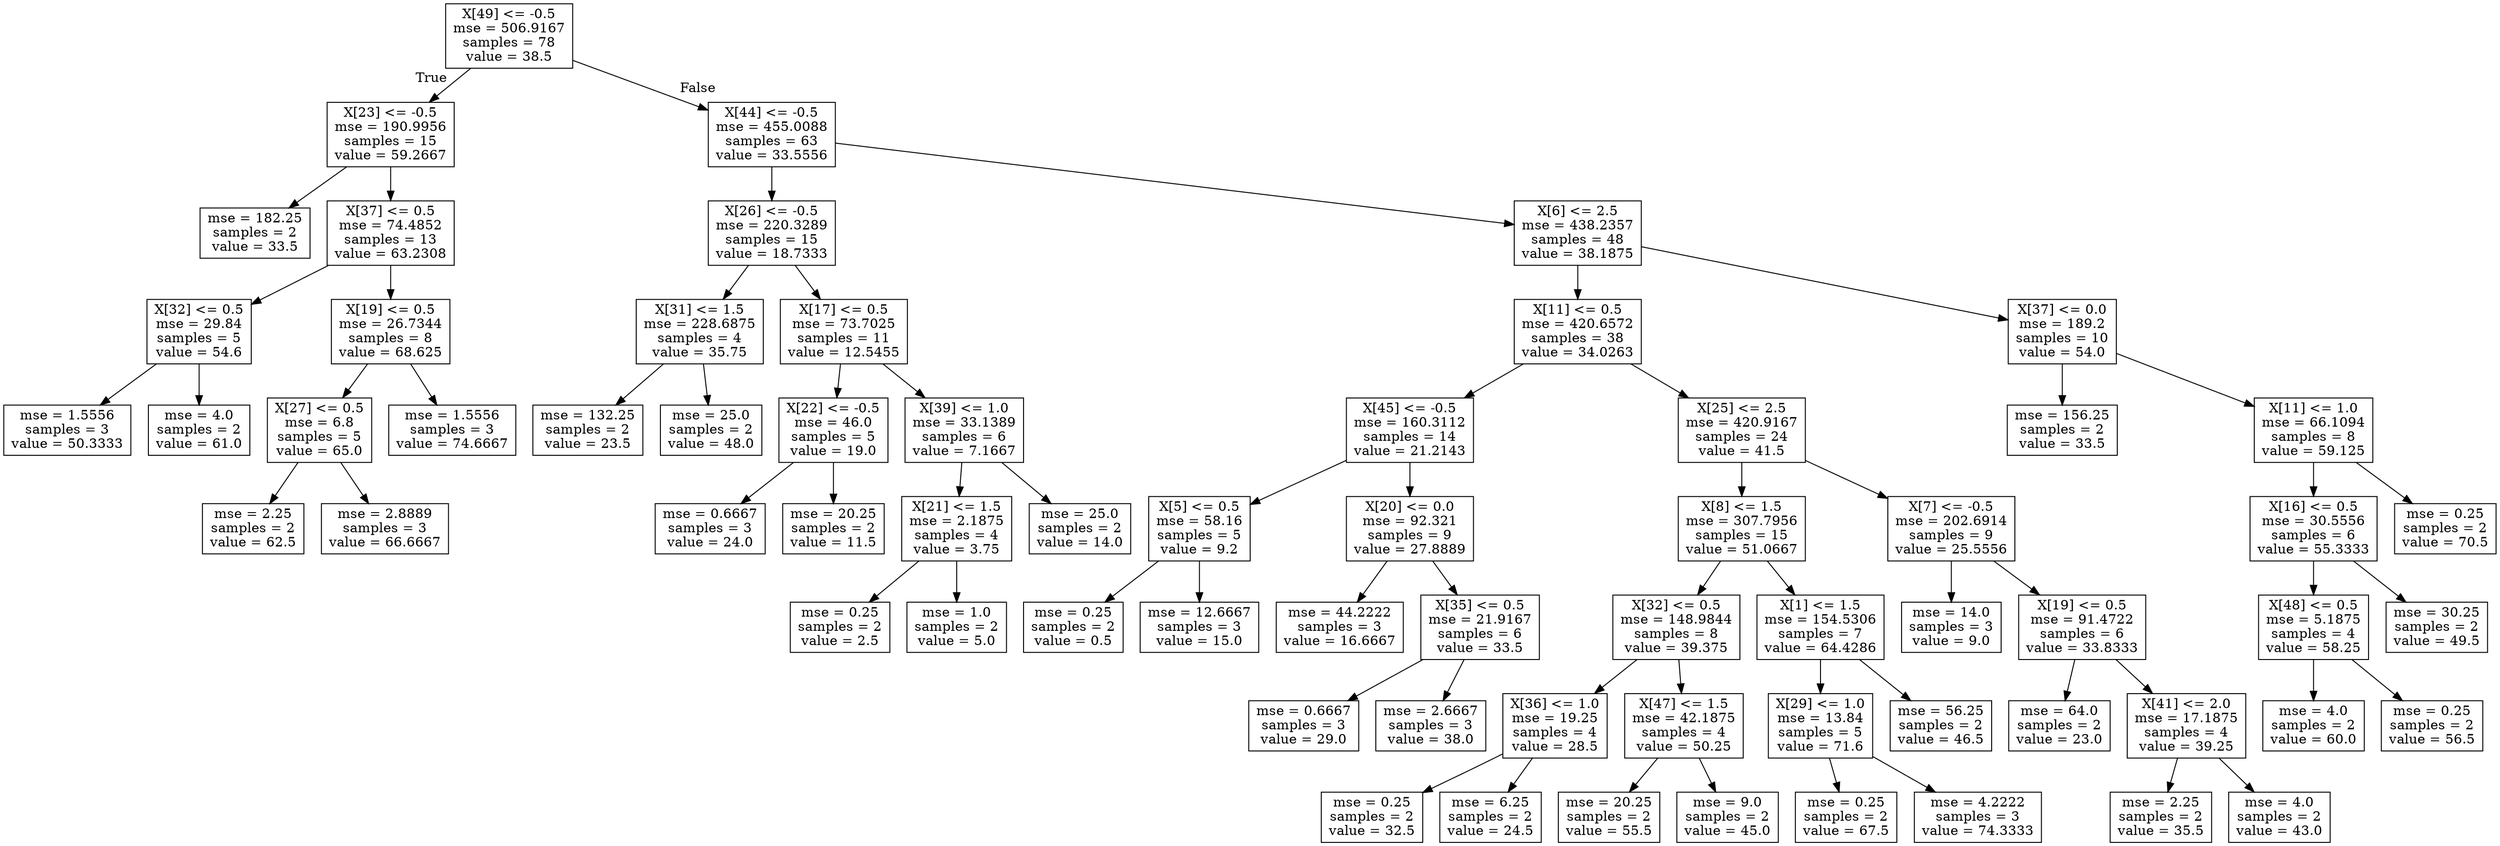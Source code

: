 digraph Tree {
node [shape=box] ;
0 [label="X[49] <= -0.5\nmse = 506.9167\nsamples = 78\nvalue = 38.5"] ;
1 [label="X[23] <= -0.5\nmse = 190.9956\nsamples = 15\nvalue = 59.2667"] ;
0 -> 1 [labeldistance=2.5, labelangle=45, headlabel="True"] ;
2 [label="mse = 182.25\nsamples = 2\nvalue = 33.5"] ;
1 -> 2 ;
3 [label="X[37] <= 0.5\nmse = 74.4852\nsamples = 13\nvalue = 63.2308"] ;
1 -> 3 ;
4 [label="X[32] <= 0.5\nmse = 29.84\nsamples = 5\nvalue = 54.6"] ;
3 -> 4 ;
5 [label="mse = 1.5556\nsamples = 3\nvalue = 50.3333"] ;
4 -> 5 ;
6 [label="mse = 4.0\nsamples = 2\nvalue = 61.0"] ;
4 -> 6 ;
7 [label="X[19] <= 0.5\nmse = 26.7344\nsamples = 8\nvalue = 68.625"] ;
3 -> 7 ;
8 [label="X[27] <= 0.5\nmse = 6.8\nsamples = 5\nvalue = 65.0"] ;
7 -> 8 ;
9 [label="mse = 2.25\nsamples = 2\nvalue = 62.5"] ;
8 -> 9 ;
10 [label="mse = 2.8889\nsamples = 3\nvalue = 66.6667"] ;
8 -> 10 ;
11 [label="mse = 1.5556\nsamples = 3\nvalue = 74.6667"] ;
7 -> 11 ;
12 [label="X[44] <= -0.5\nmse = 455.0088\nsamples = 63\nvalue = 33.5556"] ;
0 -> 12 [labeldistance=2.5, labelangle=-45, headlabel="False"] ;
13 [label="X[26] <= -0.5\nmse = 220.3289\nsamples = 15\nvalue = 18.7333"] ;
12 -> 13 ;
14 [label="X[31] <= 1.5\nmse = 228.6875\nsamples = 4\nvalue = 35.75"] ;
13 -> 14 ;
15 [label="mse = 132.25\nsamples = 2\nvalue = 23.5"] ;
14 -> 15 ;
16 [label="mse = 25.0\nsamples = 2\nvalue = 48.0"] ;
14 -> 16 ;
17 [label="X[17] <= 0.5\nmse = 73.7025\nsamples = 11\nvalue = 12.5455"] ;
13 -> 17 ;
18 [label="X[22] <= -0.5\nmse = 46.0\nsamples = 5\nvalue = 19.0"] ;
17 -> 18 ;
19 [label="mse = 0.6667\nsamples = 3\nvalue = 24.0"] ;
18 -> 19 ;
20 [label="mse = 20.25\nsamples = 2\nvalue = 11.5"] ;
18 -> 20 ;
21 [label="X[39] <= 1.0\nmse = 33.1389\nsamples = 6\nvalue = 7.1667"] ;
17 -> 21 ;
22 [label="X[21] <= 1.5\nmse = 2.1875\nsamples = 4\nvalue = 3.75"] ;
21 -> 22 ;
23 [label="mse = 0.25\nsamples = 2\nvalue = 2.5"] ;
22 -> 23 ;
24 [label="mse = 1.0\nsamples = 2\nvalue = 5.0"] ;
22 -> 24 ;
25 [label="mse = 25.0\nsamples = 2\nvalue = 14.0"] ;
21 -> 25 ;
26 [label="X[6] <= 2.5\nmse = 438.2357\nsamples = 48\nvalue = 38.1875"] ;
12 -> 26 ;
27 [label="X[11] <= 0.5\nmse = 420.6572\nsamples = 38\nvalue = 34.0263"] ;
26 -> 27 ;
28 [label="X[45] <= -0.5\nmse = 160.3112\nsamples = 14\nvalue = 21.2143"] ;
27 -> 28 ;
29 [label="X[5] <= 0.5\nmse = 58.16\nsamples = 5\nvalue = 9.2"] ;
28 -> 29 ;
30 [label="mse = 0.25\nsamples = 2\nvalue = 0.5"] ;
29 -> 30 ;
31 [label="mse = 12.6667\nsamples = 3\nvalue = 15.0"] ;
29 -> 31 ;
32 [label="X[20] <= 0.0\nmse = 92.321\nsamples = 9\nvalue = 27.8889"] ;
28 -> 32 ;
33 [label="mse = 44.2222\nsamples = 3\nvalue = 16.6667"] ;
32 -> 33 ;
34 [label="X[35] <= 0.5\nmse = 21.9167\nsamples = 6\nvalue = 33.5"] ;
32 -> 34 ;
35 [label="mse = 0.6667\nsamples = 3\nvalue = 29.0"] ;
34 -> 35 ;
36 [label="mse = 2.6667\nsamples = 3\nvalue = 38.0"] ;
34 -> 36 ;
37 [label="X[25] <= 2.5\nmse = 420.9167\nsamples = 24\nvalue = 41.5"] ;
27 -> 37 ;
38 [label="X[8] <= 1.5\nmse = 307.7956\nsamples = 15\nvalue = 51.0667"] ;
37 -> 38 ;
39 [label="X[32] <= 0.5\nmse = 148.9844\nsamples = 8\nvalue = 39.375"] ;
38 -> 39 ;
40 [label="X[36] <= 1.0\nmse = 19.25\nsamples = 4\nvalue = 28.5"] ;
39 -> 40 ;
41 [label="mse = 0.25\nsamples = 2\nvalue = 32.5"] ;
40 -> 41 ;
42 [label="mse = 6.25\nsamples = 2\nvalue = 24.5"] ;
40 -> 42 ;
43 [label="X[47] <= 1.5\nmse = 42.1875\nsamples = 4\nvalue = 50.25"] ;
39 -> 43 ;
44 [label="mse = 20.25\nsamples = 2\nvalue = 55.5"] ;
43 -> 44 ;
45 [label="mse = 9.0\nsamples = 2\nvalue = 45.0"] ;
43 -> 45 ;
46 [label="X[1] <= 1.5\nmse = 154.5306\nsamples = 7\nvalue = 64.4286"] ;
38 -> 46 ;
47 [label="X[29] <= 1.0\nmse = 13.84\nsamples = 5\nvalue = 71.6"] ;
46 -> 47 ;
48 [label="mse = 0.25\nsamples = 2\nvalue = 67.5"] ;
47 -> 48 ;
49 [label="mse = 4.2222\nsamples = 3\nvalue = 74.3333"] ;
47 -> 49 ;
50 [label="mse = 56.25\nsamples = 2\nvalue = 46.5"] ;
46 -> 50 ;
51 [label="X[7] <= -0.5\nmse = 202.6914\nsamples = 9\nvalue = 25.5556"] ;
37 -> 51 ;
52 [label="mse = 14.0\nsamples = 3\nvalue = 9.0"] ;
51 -> 52 ;
53 [label="X[19] <= 0.5\nmse = 91.4722\nsamples = 6\nvalue = 33.8333"] ;
51 -> 53 ;
54 [label="mse = 64.0\nsamples = 2\nvalue = 23.0"] ;
53 -> 54 ;
55 [label="X[41] <= 2.0\nmse = 17.1875\nsamples = 4\nvalue = 39.25"] ;
53 -> 55 ;
56 [label="mse = 2.25\nsamples = 2\nvalue = 35.5"] ;
55 -> 56 ;
57 [label="mse = 4.0\nsamples = 2\nvalue = 43.0"] ;
55 -> 57 ;
58 [label="X[37] <= 0.0\nmse = 189.2\nsamples = 10\nvalue = 54.0"] ;
26 -> 58 ;
59 [label="mse = 156.25\nsamples = 2\nvalue = 33.5"] ;
58 -> 59 ;
60 [label="X[11] <= 1.0\nmse = 66.1094\nsamples = 8\nvalue = 59.125"] ;
58 -> 60 ;
61 [label="X[16] <= 0.5\nmse = 30.5556\nsamples = 6\nvalue = 55.3333"] ;
60 -> 61 ;
62 [label="X[48] <= 0.5\nmse = 5.1875\nsamples = 4\nvalue = 58.25"] ;
61 -> 62 ;
63 [label="mse = 4.0\nsamples = 2\nvalue = 60.0"] ;
62 -> 63 ;
64 [label="mse = 0.25\nsamples = 2\nvalue = 56.5"] ;
62 -> 64 ;
65 [label="mse = 30.25\nsamples = 2\nvalue = 49.5"] ;
61 -> 65 ;
66 [label="mse = 0.25\nsamples = 2\nvalue = 70.5"] ;
60 -> 66 ;
}